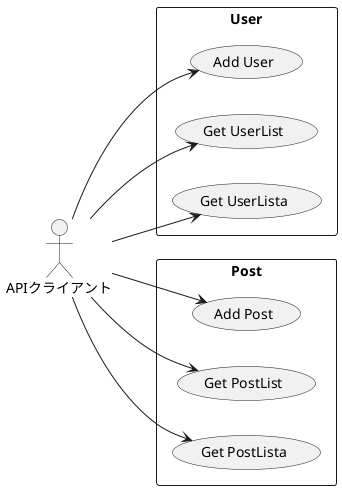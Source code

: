 @startuml
left to right direction
:APIクライアント:
rectangle User {
  APIクライアント --> (Add User)
  APIクライアント --> (Get UserList)
  APIクライアント --> (Get UserLista)
}
rectangle Post {
  APIクライアント --> (Add Post)
  APIクライアント --> (Get PostList)
  APIクライアント --> (Get PostLista)
}
@enduml
